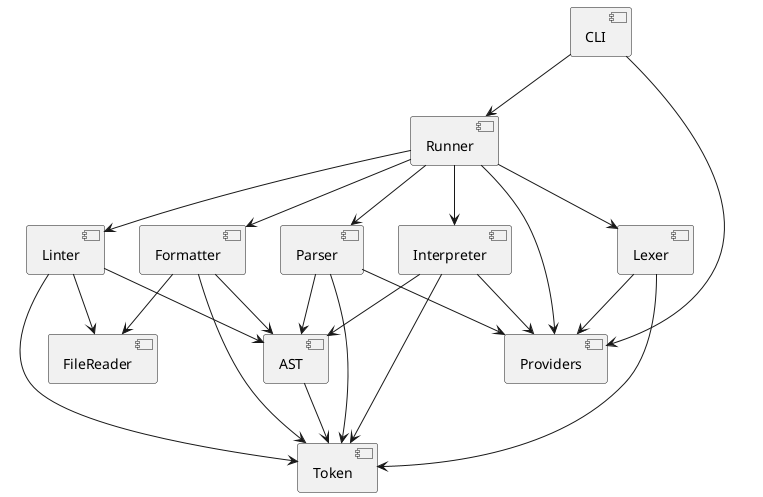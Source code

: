 @startuml

component Token
component FileReader
component Providers

component AST {
    [AST] --> Token
}

component Parser {
    [Parser] --> Token
    [Parser] --> AST
    [Parser] --> Providers
}

component Lexer {
    [Lexer] --> Token
    [Lexer] --> Providers
}

component Formatter {
    [Formatter] --> Token
    [Formatter] --> AST
    [Formatter] --> FileReader
}

component Interpreter {
    [Interpreter] --> AST
    [Interpreter] --> Token
    [Interpreter] --> Providers
}

component Linter {
    [Linter] --> Token
    [Linter] --> AST
    [Linter] --> FileReader
}

component Runner {
    [Runner] --> Lexer
    [Runner] --> Parser
    [Runner] --> Interpreter
    [Runner] --> Formatter
    [Runner] --> Providers
    [Runner] --> Linter
}

component CLI {
    [CLI] --> Runner
    [CLI] --> Providers
}

left to right direction
top to bottom direction

@enduml